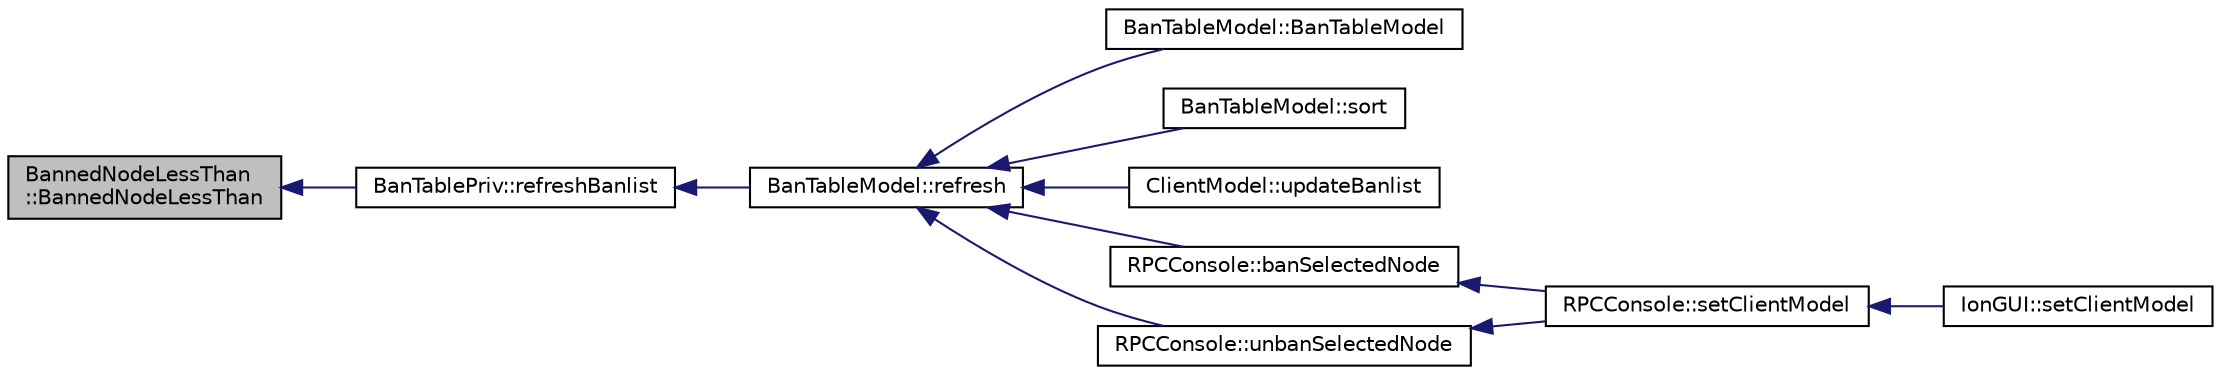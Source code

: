 digraph "BannedNodeLessThan::BannedNodeLessThan"
{
  edge [fontname="Helvetica",fontsize="10",labelfontname="Helvetica",labelfontsize="10"];
  node [fontname="Helvetica",fontsize="10",shape=record];
  rankdir="LR";
  Node1 [label="BannedNodeLessThan\l::BannedNodeLessThan",height=0.2,width=0.4,color="black", fillcolor="grey75", style="filled", fontcolor="black"];
  Node1 -> Node2 [dir="back",color="midnightblue",fontsize="10",style="solid",fontname="Helvetica"];
  Node2 [label="BanTablePriv::refreshBanlist",height=0.2,width=0.4,color="black", fillcolor="white", style="filled",URL="$class_ban_table_priv.html#a36dc74cf3d2a45de4c0e55aa79e64c98",tooltip="Pull a full list of banned nodes from CNode into our cache. "];
  Node2 -> Node3 [dir="back",color="midnightblue",fontsize="10",style="solid",fontname="Helvetica"];
  Node3 [label="BanTableModel::refresh",height=0.2,width=0.4,color="black", fillcolor="white", style="filled",URL="$class_ban_table_model.html#a15107160d33bbf2635b9460cb07f9661"];
  Node3 -> Node4 [dir="back",color="midnightblue",fontsize="10",style="solid",fontname="Helvetica"];
  Node4 [label="BanTableModel::BanTableModel",height=0.2,width=0.4,color="black", fillcolor="white", style="filled",URL="$class_ban_table_model.html#a71bce2e55cc2b80f0eb7b50c99d5fc98"];
  Node3 -> Node5 [dir="back",color="midnightblue",fontsize="10",style="solid",fontname="Helvetica"];
  Node5 [label="BanTableModel::sort",height=0.2,width=0.4,color="black", fillcolor="white", style="filled",URL="$class_ban_table_model.html#a93f90c58936fe32fe1c14788e024d0b6"];
  Node3 -> Node6 [dir="back",color="midnightblue",fontsize="10",style="solid",fontname="Helvetica"];
  Node6 [label="ClientModel::updateBanlist",height=0.2,width=0.4,color="black", fillcolor="white", style="filled",URL="$class_client_model.html#a0950c13c4be7800fb0b7821586ccbd13"];
  Node3 -> Node7 [dir="back",color="midnightblue",fontsize="10",style="solid",fontname="Helvetica"];
  Node7 [label="RPCConsole::banSelectedNode",height=0.2,width=0.4,color="black", fillcolor="white", style="filled",URL="$class_r_p_c_console.html#aacaf485583b6342c5e1877e7582f95c5",tooltip="Ban a selected node on the Peers tab. "];
  Node7 -> Node8 [dir="back",color="midnightblue",fontsize="10",style="solid",fontname="Helvetica"];
  Node8 [label="RPCConsole::setClientModel",height=0.2,width=0.4,color="black", fillcolor="white", style="filled",URL="$class_r_p_c_console.html#a355349a33664a07628e9ca22a60f5fa7"];
  Node8 -> Node9 [dir="back",color="midnightblue",fontsize="10",style="solid",fontname="Helvetica"];
  Node9 [label="IonGUI::setClientModel",height=0.2,width=0.4,color="black", fillcolor="white", style="filled",URL="$class_ion_g_u_i.html#aee0c583c834ce4f4c598c29db83b0680",tooltip="Set the client model. "];
  Node3 -> Node10 [dir="back",color="midnightblue",fontsize="10",style="solid",fontname="Helvetica"];
  Node10 [label="RPCConsole::unbanSelectedNode",height=0.2,width=0.4,color="black", fillcolor="white", style="filled",URL="$class_r_p_c_console.html#a9a974887c33bf1d4b25eb6aeea002941",tooltip="Unban a selected node on the Bans tab. "];
  Node10 -> Node8 [dir="back",color="midnightblue",fontsize="10",style="solid",fontname="Helvetica"];
}
